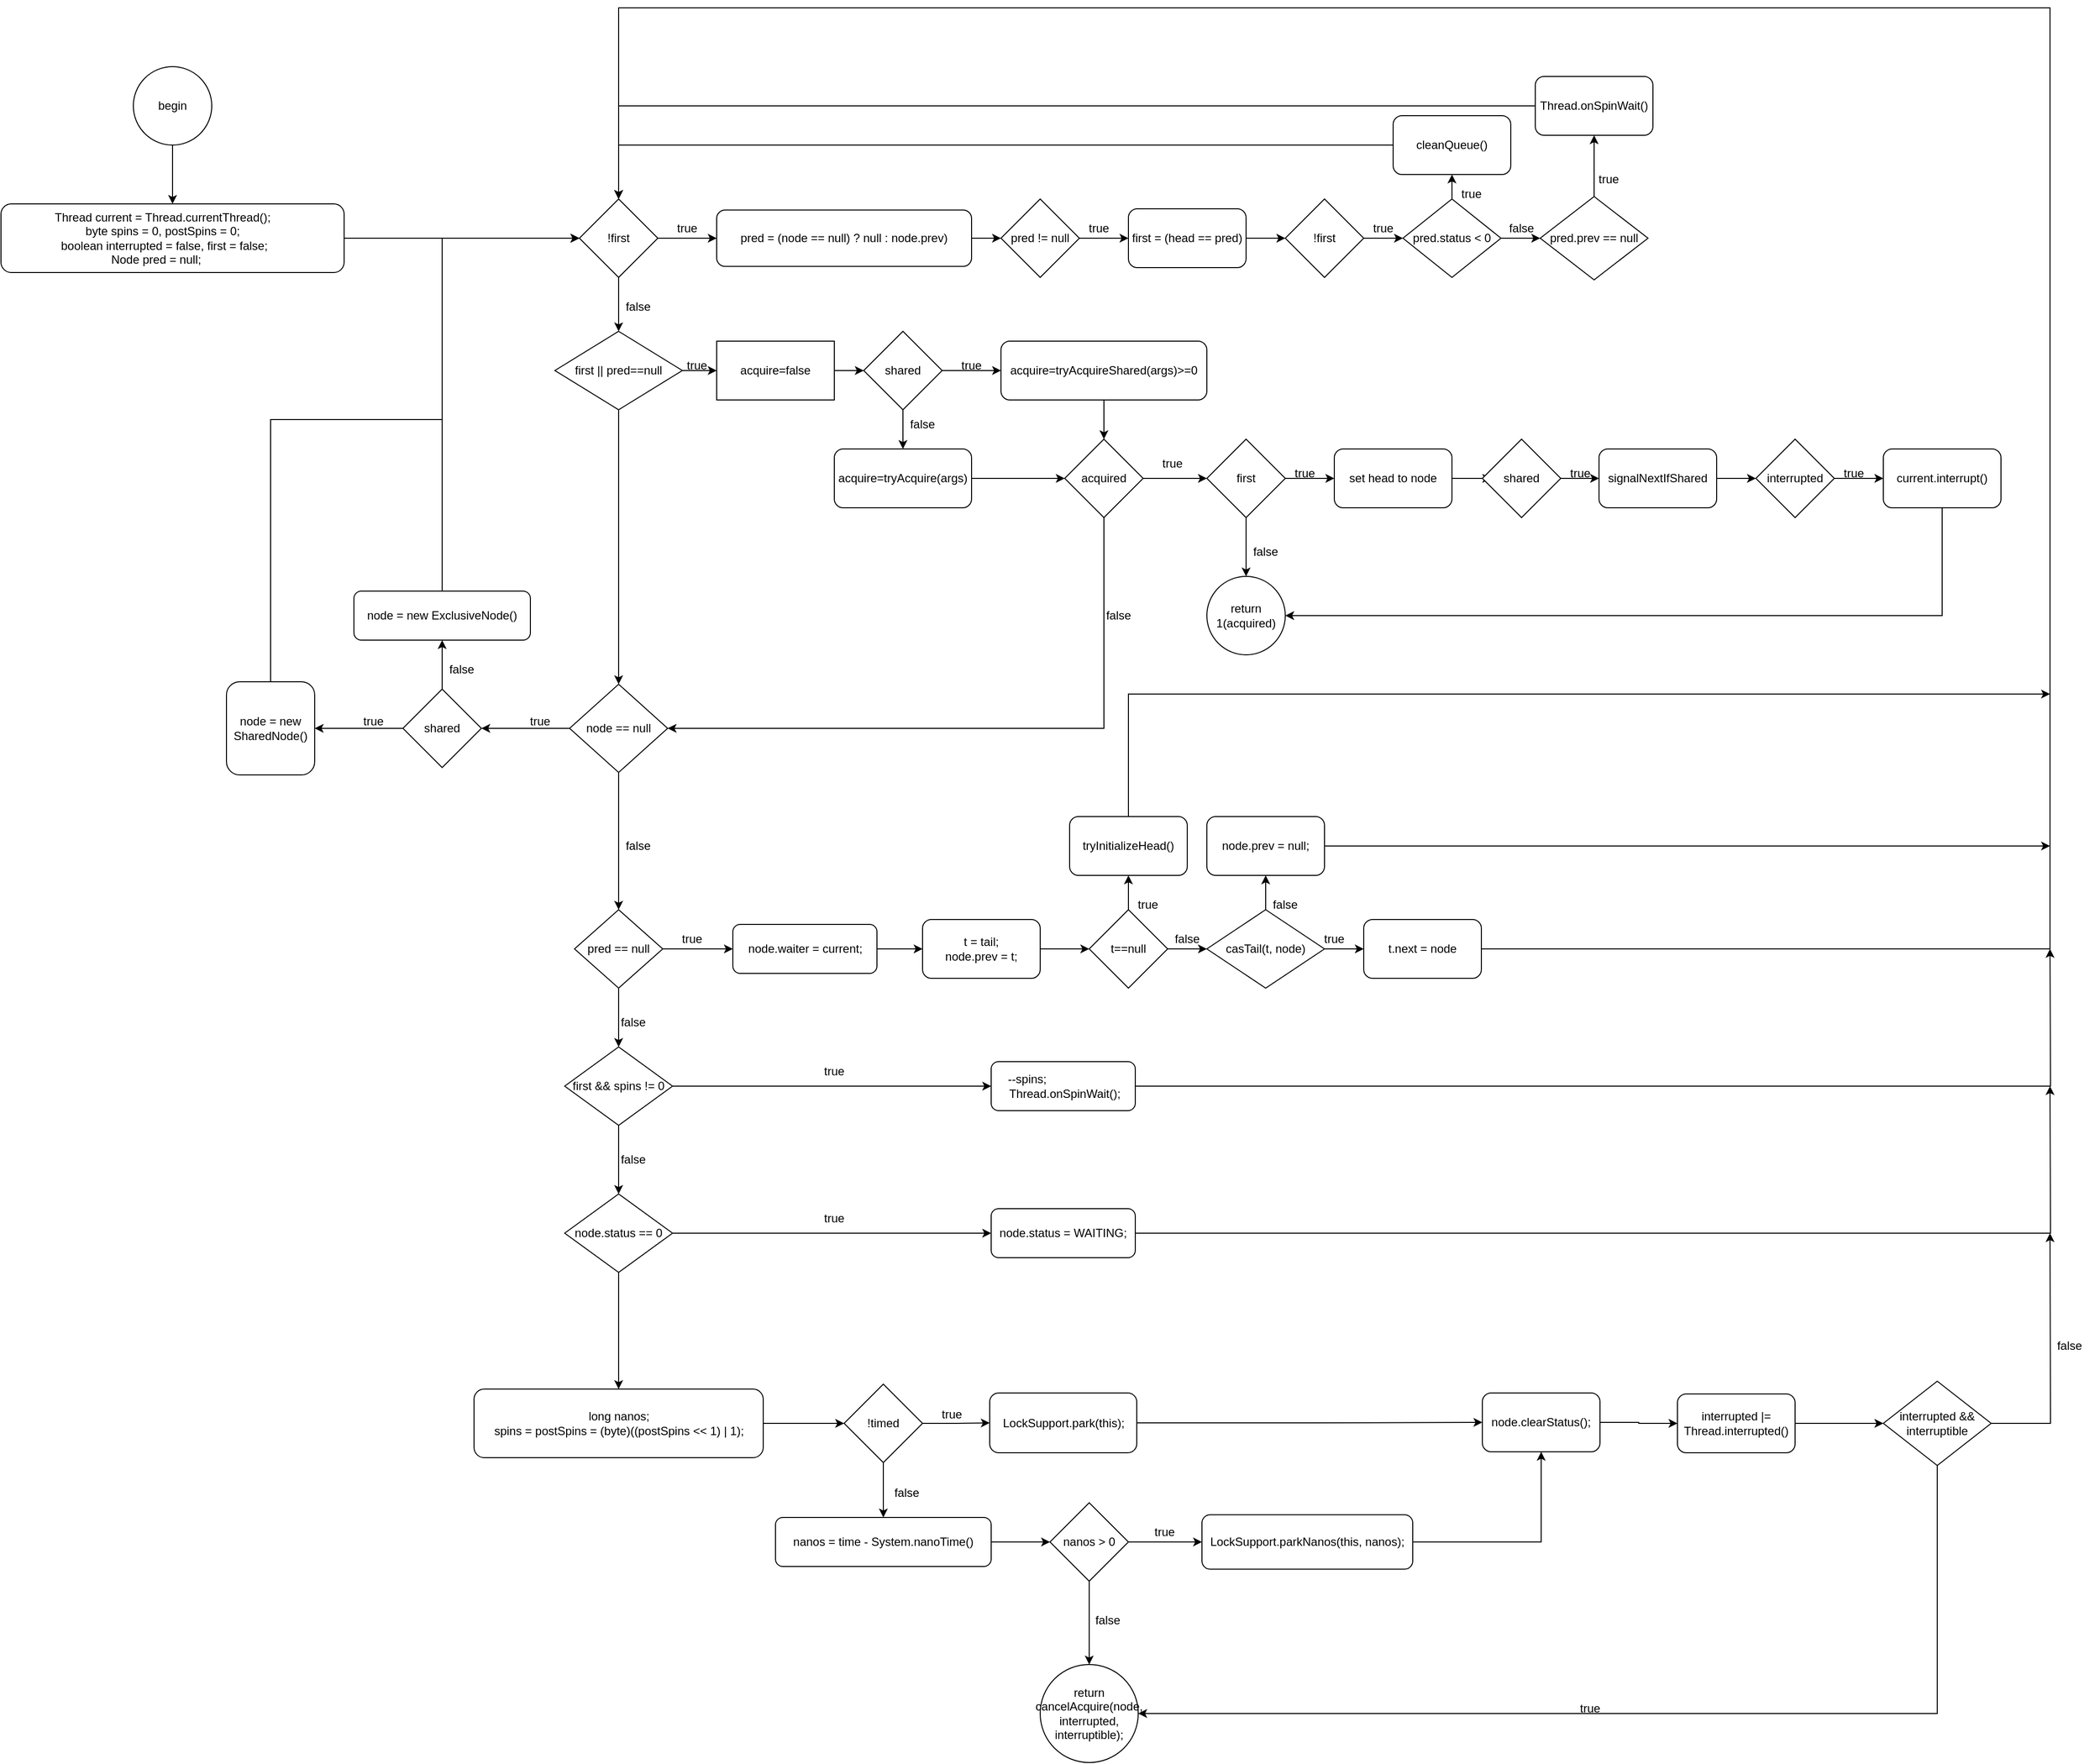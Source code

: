 <mxfile version="20.2.0" type="github">
  <diagram id="C5RBs43oDa-KdzZeNtuy" name="Page-1">
    <mxGraphModel dx="1999" dy="556" grid="1" gridSize="10" guides="1" tooltips="1" connect="1" arrows="1" fold="1" page="1" pageScale="1" pageWidth="827" pageHeight="1169" math="0" shadow="0">
      <root>
        <mxCell id="WIyWlLk6GJQsqaUBKTNV-0" />
        <mxCell id="WIyWlLk6GJQsqaUBKTNV-1" parent="WIyWlLk6GJQsqaUBKTNV-0" />
        <mxCell id="U8OeaTTCEagD44ShvvBb-2" style="edgeStyle=orthogonalEdgeStyle;rounded=0;orthogonalLoop=1;jettySize=auto;html=1;exitX=0.5;exitY=1;exitDx=0;exitDy=0;" edge="1" parent="WIyWlLk6GJQsqaUBKTNV-1" source="U8OeaTTCEagD44ShvvBb-0" target="U8OeaTTCEagD44ShvvBb-1">
          <mxGeometry relative="1" as="geometry" />
        </mxCell>
        <mxCell id="U8OeaTTCEagD44ShvvBb-0" value="begin" style="ellipse;whiteSpace=wrap;html=1;aspect=fixed;" vertex="1" parent="WIyWlLk6GJQsqaUBKTNV-1">
          <mxGeometry x="-435" y="370" width="80" height="80" as="geometry" />
        </mxCell>
        <mxCell id="U8OeaTTCEagD44ShvvBb-7" style="edgeStyle=orthogonalEdgeStyle;rounded=0;orthogonalLoop=1;jettySize=auto;html=1;" edge="1" parent="WIyWlLk6GJQsqaUBKTNV-1" source="U8OeaTTCEagD44ShvvBb-1" target="U8OeaTTCEagD44ShvvBb-6">
          <mxGeometry relative="1" as="geometry" />
        </mxCell>
        <mxCell id="U8OeaTTCEagD44ShvvBb-1" value="&lt;div&gt;Thread current = Thread.currentThread();&amp;nbsp;&amp;nbsp;&amp;nbsp;&amp;nbsp;&amp;nbsp;&amp;nbsp; &lt;br&gt;&lt;/div&gt;&lt;div&gt;&amp;nbsp;byte spins = 0, postSpins = 0;&amp;nbsp;&amp;nbsp;&amp;nbsp;&amp;nbsp;&amp;nbsp;&amp;nbsp;&amp;nbsp; &lt;br&gt;&lt;/div&gt;&lt;div&gt;&amp;nbsp;boolean interrupted = false, first = false;&amp;nbsp;&amp;nbsp;&amp;nbsp;&amp;nbsp;&amp;nbsp;&amp;nbsp; &lt;br&gt;&lt;/div&gt;&lt;div&gt;&amp;nbsp;Node pred = null;&amp;nbsp; &amp;nbsp; &amp;nbsp; &amp;nbsp; &amp;nbsp; &amp;nbsp; &lt;/div&gt;" style="rounded=1;whiteSpace=wrap;html=1;" vertex="1" parent="WIyWlLk6GJQsqaUBKTNV-1">
          <mxGeometry x="-570" y="510" width="350" height="70" as="geometry" />
        </mxCell>
        <mxCell id="U8OeaTTCEagD44ShvvBb-9" style="edgeStyle=orthogonalEdgeStyle;rounded=0;orthogonalLoop=1;jettySize=auto;html=1;exitX=1;exitY=0.5;exitDx=0;exitDy=0;entryX=0;entryY=0.5;entryDx=0;entryDy=0;" edge="1" parent="WIyWlLk6GJQsqaUBKTNV-1" source="U8OeaTTCEagD44ShvvBb-6" target="U8OeaTTCEagD44ShvvBb-8">
          <mxGeometry relative="1" as="geometry" />
        </mxCell>
        <mxCell id="U8OeaTTCEagD44ShvvBb-35" style="edgeStyle=orthogonalEdgeStyle;rounded=0;orthogonalLoop=1;jettySize=auto;html=1;exitX=0.5;exitY=1;exitDx=0;exitDy=0;" edge="1" parent="WIyWlLk6GJQsqaUBKTNV-1" source="U8OeaTTCEagD44ShvvBb-6" target="U8OeaTTCEagD44ShvvBb-33">
          <mxGeometry relative="1" as="geometry" />
        </mxCell>
        <mxCell id="U8OeaTTCEagD44ShvvBb-6" value="!first" style="rhombus;whiteSpace=wrap;html=1;" vertex="1" parent="WIyWlLk6GJQsqaUBKTNV-1">
          <mxGeometry x="20" y="505" width="80" height="80" as="geometry" />
        </mxCell>
        <mxCell id="U8OeaTTCEagD44ShvvBb-12" style="edgeStyle=orthogonalEdgeStyle;rounded=0;orthogonalLoop=1;jettySize=auto;html=1;exitX=1;exitY=0.5;exitDx=0;exitDy=0;entryX=0;entryY=0.5;entryDx=0;entryDy=0;" edge="1" parent="WIyWlLk6GJQsqaUBKTNV-1" source="U8OeaTTCEagD44ShvvBb-8" target="U8OeaTTCEagD44ShvvBb-11">
          <mxGeometry relative="1" as="geometry" />
        </mxCell>
        <mxCell id="U8OeaTTCEagD44ShvvBb-8" value="pred = (node == null) ? null : node.prev)" style="rounded=1;whiteSpace=wrap;html=1;" vertex="1" parent="WIyWlLk6GJQsqaUBKTNV-1">
          <mxGeometry x="160" y="516.25" width="260" height="57.5" as="geometry" />
        </mxCell>
        <mxCell id="U8OeaTTCEagD44ShvvBb-10" value="true" style="text;html=1;strokeColor=none;fillColor=none;align=center;verticalAlign=middle;whiteSpace=wrap;rounded=0;" vertex="1" parent="WIyWlLk6GJQsqaUBKTNV-1">
          <mxGeometry x="100" y="520" width="60" height="30" as="geometry" />
        </mxCell>
        <mxCell id="U8OeaTTCEagD44ShvvBb-14" style="edgeStyle=orthogonalEdgeStyle;rounded=0;orthogonalLoop=1;jettySize=auto;html=1;exitX=1;exitY=0.5;exitDx=0;exitDy=0;entryX=0;entryY=0.5;entryDx=0;entryDy=0;" edge="1" parent="WIyWlLk6GJQsqaUBKTNV-1" source="U8OeaTTCEagD44ShvvBb-11" target="U8OeaTTCEagD44ShvvBb-13">
          <mxGeometry relative="1" as="geometry" />
        </mxCell>
        <mxCell id="U8OeaTTCEagD44ShvvBb-11" value="pred != null" style="rhombus;whiteSpace=wrap;html=1;" vertex="1" parent="WIyWlLk6GJQsqaUBKTNV-1">
          <mxGeometry x="450" y="505" width="80" height="80" as="geometry" />
        </mxCell>
        <mxCell id="U8OeaTTCEagD44ShvvBb-17" style="edgeStyle=orthogonalEdgeStyle;rounded=0;orthogonalLoop=1;jettySize=auto;html=1;" edge="1" parent="WIyWlLk6GJQsqaUBKTNV-1" source="U8OeaTTCEagD44ShvvBb-13" target="U8OeaTTCEagD44ShvvBb-16">
          <mxGeometry relative="1" as="geometry" />
        </mxCell>
        <mxCell id="U8OeaTTCEagD44ShvvBb-13" value="first = (head == pred)" style="rounded=1;whiteSpace=wrap;html=1;" vertex="1" parent="WIyWlLk6GJQsqaUBKTNV-1">
          <mxGeometry x="580" y="515" width="120" height="60" as="geometry" />
        </mxCell>
        <mxCell id="U8OeaTTCEagD44ShvvBb-15" value="true" style="text;html=1;strokeColor=none;fillColor=none;align=center;verticalAlign=middle;whiteSpace=wrap;rounded=0;" vertex="1" parent="WIyWlLk6GJQsqaUBKTNV-1">
          <mxGeometry x="520" y="520" width="60" height="30" as="geometry" />
        </mxCell>
        <mxCell id="U8OeaTTCEagD44ShvvBb-19" style="edgeStyle=orthogonalEdgeStyle;rounded=0;orthogonalLoop=1;jettySize=auto;html=1;entryX=0;entryY=0.5;entryDx=0;entryDy=0;" edge="1" parent="WIyWlLk6GJQsqaUBKTNV-1" source="U8OeaTTCEagD44ShvvBb-16" target="U8OeaTTCEagD44ShvvBb-18">
          <mxGeometry relative="1" as="geometry" />
        </mxCell>
        <mxCell id="U8OeaTTCEagD44ShvvBb-16" value="!first" style="rhombus;whiteSpace=wrap;html=1;" vertex="1" parent="WIyWlLk6GJQsqaUBKTNV-1">
          <mxGeometry x="740" y="505" width="80" height="80" as="geometry" />
        </mxCell>
        <mxCell id="U8OeaTTCEagD44ShvvBb-22" style="edgeStyle=orthogonalEdgeStyle;rounded=0;orthogonalLoop=1;jettySize=auto;html=1;exitX=0.5;exitY=0;exitDx=0;exitDy=0;entryX=0.5;entryY=1;entryDx=0;entryDy=0;" edge="1" parent="WIyWlLk6GJQsqaUBKTNV-1" source="U8OeaTTCEagD44ShvvBb-18" target="U8OeaTTCEagD44ShvvBb-21">
          <mxGeometry relative="1" as="geometry" />
        </mxCell>
        <mxCell id="U8OeaTTCEagD44ShvvBb-26" style="edgeStyle=orthogonalEdgeStyle;rounded=0;orthogonalLoop=1;jettySize=auto;html=1;entryX=0;entryY=0.5;entryDx=0;entryDy=0;" edge="1" parent="WIyWlLk6GJQsqaUBKTNV-1" source="U8OeaTTCEagD44ShvvBb-18" target="U8OeaTTCEagD44ShvvBb-25">
          <mxGeometry relative="1" as="geometry" />
        </mxCell>
        <mxCell id="U8OeaTTCEagD44ShvvBb-18" value="pred.status &amp;lt; 0" style="rhombus;whiteSpace=wrap;html=1;" vertex="1" parent="WIyWlLk6GJQsqaUBKTNV-1">
          <mxGeometry x="860" y="505" width="100" height="80" as="geometry" />
        </mxCell>
        <mxCell id="U8OeaTTCEagD44ShvvBb-20" value="true" style="text;html=1;strokeColor=none;fillColor=none;align=center;verticalAlign=middle;whiteSpace=wrap;rounded=0;" vertex="1" parent="WIyWlLk6GJQsqaUBKTNV-1">
          <mxGeometry x="810" y="520" width="60" height="30" as="geometry" />
        </mxCell>
        <mxCell id="U8OeaTTCEagD44ShvvBb-24" style="edgeStyle=orthogonalEdgeStyle;rounded=0;orthogonalLoop=1;jettySize=auto;html=1;entryX=0.5;entryY=0;entryDx=0;entryDy=0;" edge="1" parent="WIyWlLk6GJQsqaUBKTNV-1" source="U8OeaTTCEagD44ShvvBb-21" target="U8OeaTTCEagD44ShvvBb-6">
          <mxGeometry relative="1" as="geometry" />
        </mxCell>
        <mxCell id="U8OeaTTCEagD44ShvvBb-21" value="cleanQueue()" style="rounded=1;whiteSpace=wrap;html=1;" vertex="1" parent="WIyWlLk6GJQsqaUBKTNV-1">
          <mxGeometry x="850" y="420" width="120" height="60" as="geometry" />
        </mxCell>
        <mxCell id="U8OeaTTCEagD44ShvvBb-23" value="true" style="text;html=1;strokeColor=none;fillColor=none;align=center;verticalAlign=middle;whiteSpace=wrap;rounded=0;" vertex="1" parent="WIyWlLk6GJQsqaUBKTNV-1">
          <mxGeometry x="900" y="485" width="60" height="30" as="geometry" />
        </mxCell>
        <mxCell id="U8OeaTTCEagD44ShvvBb-29" value="" style="edgeStyle=orthogonalEdgeStyle;rounded=0;orthogonalLoop=1;jettySize=auto;html=1;" edge="1" parent="WIyWlLk6GJQsqaUBKTNV-1" source="U8OeaTTCEagD44ShvvBb-25" target="U8OeaTTCEagD44ShvvBb-28">
          <mxGeometry relative="1" as="geometry" />
        </mxCell>
        <mxCell id="U8OeaTTCEagD44ShvvBb-25" value="pred.prev == null" style="rhombus;whiteSpace=wrap;html=1;" vertex="1" parent="WIyWlLk6GJQsqaUBKTNV-1">
          <mxGeometry x="1000" y="502.5" width="110" height="85" as="geometry" />
        </mxCell>
        <mxCell id="U8OeaTTCEagD44ShvvBb-27" value="false" style="text;html=1;strokeColor=none;fillColor=none;align=center;verticalAlign=middle;whiteSpace=wrap;rounded=0;" vertex="1" parent="WIyWlLk6GJQsqaUBKTNV-1">
          <mxGeometry x="951" y="520" width="60" height="30" as="geometry" />
        </mxCell>
        <mxCell id="U8OeaTTCEagD44ShvvBb-31" style="edgeStyle=orthogonalEdgeStyle;rounded=0;orthogonalLoop=1;jettySize=auto;html=1;entryX=0.5;entryY=0;entryDx=0;entryDy=0;" edge="1" parent="WIyWlLk6GJQsqaUBKTNV-1" source="U8OeaTTCEagD44ShvvBb-28" target="U8OeaTTCEagD44ShvvBb-6">
          <mxGeometry relative="1" as="geometry" />
        </mxCell>
        <mxCell id="U8OeaTTCEagD44ShvvBb-28" value="Thread.onSpinWait()" style="rounded=1;whiteSpace=wrap;html=1;" vertex="1" parent="WIyWlLk6GJQsqaUBKTNV-1">
          <mxGeometry x="995" y="380" width="120" height="60" as="geometry" />
        </mxCell>
        <mxCell id="U8OeaTTCEagD44ShvvBb-32" value="true" style="text;html=1;strokeColor=none;fillColor=none;align=center;verticalAlign=middle;whiteSpace=wrap;rounded=0;" vertex="1" parent="WIyWlLk6GJQsqaUBKTNV-1">
          <mxGeometry x="1040" y="470" width="60" height="30" as="geometry" />
        </mxCell>
        <mxCell id="U8OeaTTCEagD44ShvvBb-51" style="edgeStyle=orthogonalEdgeStyle;rounded=0;orthogonalLoop=1;jettySize=auto;html=1;exitX=1;exitY=0.5;exitDx=0;exitDy=0;entryX=0;entryY=0.5;entryDx=0;entryDy=0;" edge="1" parent="WIyWlLk6GJQsqaUBKTNV-1" source="U8OeaTTCEagD44ShvvBb-33" target="U8OeaTTCEagD44ShvvBb-49">
          <mxGeometry relative="1" as="geometry" />
        </mxCell>
        <mxCell id="U8OeaTTCEagD44ShvvBb-90" style="edgeStyle=orthogonalEdgeStyle;rounded=0;orthogonalLoop=1;jettySize=auto;html=1;" edge="1" parent="WIyWlLk6GJQsqaUBKTNV-1" source="U8OeaTTCEagD44ShvvBb-33" target="U8OeaTTCEagD44ShvvBb-89">
          <mxGeometry relative="1" as="geometry" />
        </mxCell>
        <mxCell id="U8OeaTTCEagD44ShvvBb-33" value="first || pred==null" style="rhombus;whiteSpace=wrap;html=1;" vertex="1" parent="WIyWlLk6GJQsqaUBKTNV-1">
          <mxGeometry x="-5" y="640" width="130" height="80" as="geometry" />
        </mxCell>
        <mxCell id="U8OeaTTCEagD44ShvvBb-37" value="false" style="text;html=1;strokeColor=none;fillColor=none;align=center;verticalAlign=middle;whiteSpace=wrap;rounded=0;" vertex="1" parent="WIyWlLk6GJQsqaUBKTNV-1">
          <mxGeometry x="50" y="600" width="60" height="30" as="geometry" />
        </mxCell>
        <mxCell id="U8OeaTTCEagD44ShvvBb-53" style="edgeStyle=orthogonalEdgeStyle;rounded=0;orthogonalLoop=1;jettySize=auto;html=1;entryX=0;entryY=0.5;entryDx=0;entryDy=0;" edge="1" parent="WIyWlLk6GJQsqaUBKTNV-1" source="U8OeaTTCEagD44ShvvBb-49" target="U8OeaTTCEagD44ShvvBb-50">
          <mxGeometry relative="1" as="geometry" />
        </mxCell>
        <mxCell id="U8OeaTTCEagD44ShvvBb-49" value="acquire=false" style="rounded=0;whiteSpace=wrap;html=1;" vertex="1" parent="WIyWlLk6GJQsqaUBKTNV-1">
          <mxGeometry x="160" y="650" width="120" height="60" as="geometry" />
        </mxCell>
        <mxCell id="U8OeaTTCEagD44ShvvBb-55" style="edgeStyle=orthogonalEdgeStyle;rounded=0;orthogonalLoop=1;jettySize=auto;html=1;entryX=0;entryY=0.5;entryDx=0;entryDy=0;" edge="1" parent="WIyWlLk6GJQsqaUBKTNV-1" source="U8OeaTTCEagD44ShvvBb-50" target="U8OeaTTCEagD44ShvvBb-54">
          <mxGeometry relative="1" as="geometry" />
        </mxCell>
        <mxCell id="U8OeaTTCEagD44ShvvBb-58" style="edgeStyle=orthogonalEdgeStyle;rounded=0;orthogonalLoop=1;jettySize=auto;html=1;exitX=0.5;exitY=1;exitDx=0;exitDy=0;" edge="1" parent="WIyWlLk6GJQsqaUBKTNV-1" source="U8OeaTTCEagD44ShvvBb-50" target="U8OeaTTCEagD44ShvvBb-57">
          <mxGeometry relative="1" as="geometry" />
        </mxCell>
        <mxCell id="U8OeaTTCEagD44ShvvBb-50" value="shared" style="rhombus;whiteSpace=wrap;html=1;" vertex="1" parent="WIyWlLk6GJQsqaUBKTNV-1">
          <mxGeometry x="310" y="640" width="80" height="80" as="geometry" />
        </mxCell>
        <mxCell id="U8OeaTTCEagD44ShvvBb-52" value="true" style="text;html=1;strokeColor=none;fillColor=none;align=center;verticalAlign=middle;whiteSpace=wrap;rounded=0;" vertex="1" parent="WIyWlLk6GJQsqaUBKTNV-1">
          <mxGeometry x="110" y="660" width="60" height="30" as="geometry" />
        </mxCell>
        <mxCell id="U8OeaTTCEagD44ShvvBb-68" value="" style="edgeStyle=orthogonalEdgeStyle;rounded=0;orthogonalLoop=1;jettySize=auto;html=1;" edge="1" parent="WIyWlLk6GJQsqaUBKTNV-1" source="U8OeaTTCEagD44ShvvBb-54" target="U8OeaTTCEagD44ShvvBb-65">
          <mxGeometry relative="1" as="geometry" />
        </mxCell>
        <mxCell id="U8OeaTTCEagD44ShvvBb-54" value="acquire=tryAcquireShared(args)&amp;gt;=0" style="rounded=1;whiteSpace=wrap;html=1;" vertex="1" parent="WIyWlLk6GJQsqaUBKTNV-1">
          <mxGeometry x="450" y="650" width="210" height="60" as="geometry" />
        </mxCell>
        <mxCell id="U8OeaTTCEagD44ShvvBb-56" value="true" style="text;html=1;strokeColor=none;fillColor=none;align=center;verticalAlign=middle;whiteSpace=wrap;rounded=0;" vertex="1" parent="WIyWlLk6GJQsqaUBKTNV-1">
          <mxGeometry x="390" y="660" width="60" height="30" as="geometry" />
        </mxCell>
        <mxCell id="U8OeaTTCEagD44ShvvBb-69" value="" style="edgeStyle=orthogonalEdgeStyle;rounded=0;orthogonalLoop=1;jettySize=auto;html=1;" edge="1" parent="WIyWlLk6GJQsqaUBKTNV-1" source="U8OeaTTCEagD44ShvvBb-57" target="U8OeaTTCEagD44ShvvBb-65">
          <mxGeometry relative="1" as="geometry" />
        </mxCell>
        <mxCell id="U8OeaTTCEagD44ShvvBb-57" value="acquire=tryAcquire(args)" style="rounded=1;whiteSpace=wrap;html=1;" vertex="1" parent="WIyWlLk6GJQsqaUBKTNV-1">
          <mxGeometry x="280" y="760" width="140" height="60" as="geometry" />
        </mxCell>
        <mxCell id="U8OeaTTCEagD44ShvvBb-61" value="false" style="text;html=1;strokeColor=none;fillColor=none;align=center;verticalAlign=middle;whiteSpace=wrap;rounded=0;" vertex="1" parent="WIyWlLk6GJQsqaUBKTNV-1">
          <mxGeometry x="340" y="720" width="60" height="30" as="geometry" />
        </mxCell>
        <mxCell id="U8OeaTTCEagD44ShvvBb-71" style="edgeStyle=orthogonalEdgeStyle;rounded=0;orthogonalLoop=1;jettySize=auto;html=1;entryX=0;entryY=0.5;entryDx=0;entryDy=0;" edge="1" parent="WIyWlLk6GJQsqaUBKTNV-1" source="U8OeaTTCEagD44ShvvBb-65" target="U8OeaTTCEagD44ShvvBb-70">
          <mxGeometry relative="1" as="geometry" />
        </mxCell>
        <mxCell id="U8OeaTTCEagD44ShvvBb-151" style="edgeStyle=orthogonalEdgeStyle;rounded=0;orthogonalLoop=1;jettySize=auto;html=1;entryX=1;entryY=0.5;entryDx=0;entryDy=0;" edge="1" parent="WIyWlLk6GJQsqaUBKTNV-1" source="U8OeaTTCEagD44ShvvBb-65" target="U8OeaTTCEagD44ShvvBb-89">
          <mxGeometry relative="1" as="geometry">
            <mxPoint x="555.0" y="960" as="targetPoint" />
            <Array as="points">
              <mxPoint x="555" y="1045" />
            </Array>
          </mxGeometry>
        </mxCell>
        <mxCell id="U8OeaTTCEagD44ShvvBb-65" value="acquired" style="rhombus;whiteSpace=wrap;html=1;" vertex="1" parent="WIyWlLk6GJQsqaUBKTNV-1">
          <mxGeometry x="515" y="750" width="80" height="80" as="geometry" />
        </mxCell>
        <mxCell id="U8OeaTTCEagD44ShvvBb-74" style="edgeStyle=orthogonalEdgeStyle;rounded=0;orthogonalLoop=1;jettySize=auto;html=1;exitX=1;exitY=0.5;exitDx=0;exitDy=0;entryX=0;entryY=0.5;entryDx=0;entryDy=0;" edge="1" parent="WIyWlLk6GJQsqaUBKTNV-1" source="U8OeaTTCEagD44ShvvBb-70" target="U8OeaTTCEagD44ShvvBb-73">
          <mxGeometry relative="1" as="geometry" />
        </mxCell>
        <mxCell id="U8OeaTTCEagD44ShvvBb-88" style="edgeStyle=orthogonalEdgeStyle;rounded=0;orthogonalLoop=1;jettySize=auto;html=1;entryX=0.5;entryY=0;entryDx=0;entryDy=0;" edge="1" parent="WIyWlLk6GJQsqaUBKTNV-1" source="U8OeaTTCEagD44ShvvBb-70" target="U8OeaTTCEagD44ShvvBb-87">
          <mxGeometry relative="1" as="geometry" />
        </mxCell>
        <mxCell id="U8OeaTTCEagD44ShvvBb-70" value="first" style="rhombus;whiteSpace=wrap;html=1;" vertex="1" parent="WIyWlLk6GJQsqaUBKTNV-1">
          <mxGeometry x="660" y="750" width="80" height="80" as="geometry" />
        </mxCell>
        <mxCell id="U8OeaTTCEagD44ShvvBb-72" value="true" style="text;html=1;strokeColor=none;fillColor=none;align=center;verticalAlign=middle;whiteSpace=wrap;rounded=0;" vertex="1" parent="WIyWlLk6GJQsqaUBKTNV-1">
          <mxGeometry x="595" y="760" width="60" height="30" as="geometry" />
        </mxCell>
        <mxCell id="U8OeaTTCEagD44ShvvBb-78" style="edgeStyle=orthogonalEdgeStyle;rounded=0;orthogonalLoop=1;jettySize=auto;html=1;entryX=0.113;entryY=0.5;entryDx=0;entryDy=0;entryPerimeter=0;" edge="1" parent="WIyWlLk6GJQsqaUBKTNV-1" source="U8OeaTTCEagD44ShvvBb-73" target="U8OeaTTCEagD44ShvvBb-76">
          <mxGeometry relative="1" as="geometry" />
        </mxCell>
        <mxCell id="U8OeaTTCEagD44ShvvBb-73" value="set head to node" style="rounded=1;whiteSpace=wrap;html=1;" vertex="1" parent="WIyWlLk6GJQsqaUBKTNV-1">
          <mxGeometry x="790" y="760" width="120" height="60" as="geometry" />
        </mxCell>
        <mxCell id="U8OeaTTCEagD44ShvvBb-75" value="true" style="text;html=1;strokeColor=none;fillColor=none;align=center;verticalAlign=middle;whiteSpace=wrap;rounded=0;" vertex="1" parent="WIyWlLk6GJQsqaUBKTNV-1">
          <mxGeometry x="730" y="770" width="60" height="30" as="geometry" />
        </mxCell>
        <mxCell id="U8OeaTTCEagD44ShvvBb-79" style="edgeStyle=orthogonalEdgeStyle;rounded=0;orthogonalLoop=1;jettySize=auto;html=1;entryX=0;entryY=0.5;entryDx=0;entryDy=0;" edge="1" parent="WIyWlLk6GJQsqaUBKTNV-1" source="U8OeaTTCEagD44ShvvBb-76" target="U8OeaTTCEagD44ShvvBb-77">
          <mxGeometry relative="1" as="geometry" />
        </mxCell>
        <mxCell id="U8OeaTTCEagD44ShvvBb-76" value="shared" style="rhombus;whiteSpace=wrap;html=1;" vertex="1" parent="WIyWlLk6GJQsqaUBKTNV-1">
          <mxGeometry x="941" y="750" width="80" height="80" as="geometry" />
        </mxCell>
        <mxCell id="U8OeaTTCEagD44ShvvBb-82" style="edgeStyle=orthogonalEdgeStyle;rounded=0;orthogonalLoop=1;jettySize=auto;html=1;entryX=0;entryY=0.5;entryDx=0;entryDy=0;" edge="1" parent="WIyWlLk6GJQsqaUBKTNV-1" source="U8OeaTTCEagD44ShvvBb-77" target="U8OeaTTCEagD44ShvvBb-81">
          <mxGeometry relative="1" as="geometry" />
        </mxCell>
        <mxCell id="U8OeaTTCEagD44ShvvBb-77" value="signalNextIfShared" style="rounded=1;whiteSpace=wrap;html=1;" vertex="1" parent="WIyWlLk6GJQsqaUBKTNV-1">
          <mxGeometry x="1060" y="760" width="120" height="60" as="geometry" />
        </mxCell>
        <mxCell id="U8OeaTTCEagD44ShvvBb-80" value="true" style="text;html=1;strokeColor=none;fillColor=none;align=center;verticalAlign=middle;whiteSpace=wrap;rounded=0;" vertex="1" parent="WIyWlLk6GJQsqaUBKTNV-1">
          <mxGeometry x="1011" y="770" width="60" height="30" as="geometry" />
        </mxCell>
        <mxCell id="U8OeaTTCEagD44ShvvBb-84" style="edgeStyle=orthogonalEdgeStyle;rounded=0;orthogonalLoop=1;jettySize=auto;html=1;entryX=0;entryY=0.5;entryDx=0;entryDy=0;" edge="1" parent="WIyWlLk6GJQsqaUBKTNV-1" source="U8OeaTTCEagD44ShvvBb-81" target="U8OeaTTCEagD44ShvvBb-83">
          <mxGeometry relative="1" as="geometry" />
        </mxCell>
        <mxCell id="U8OeaTTCEagD44ShvvBb-81" value="interrupted" style="rhombus;whiteSpace=wrap;html=1;" vertex="1" parent="WIyWlLk6GJQsqaUBKTNV-1">
          <mxGeometry x="1220" y="750" width="80" height="80" as="geometry" />
        </mxCell>
        <mxCell id="U8OeaTTCEagD44ShvvBb-156" style="edgeStyle=orthogonalEdgeStyle;rounded=0;orthogonalLoop=1;jettySize=auto;html=1;entryX=1;entryY=0.5;entryDx=0;entryDy=0;" edge="1" parent="WIyWlLk6GJQsqaUBKTNV-1" source="U8OeaTTCEagD44ShvvBb-83" target="U8OeaTTCEagD44ShvvBb-87">
          <mxGeometry relative="1" as="geometry">
            <Array as="points">
              <mxPoint x="1410" y="930" />
            </Array>
          </mxGeometry>
        </mxCell>
        <mxCell id="U8OeaTTCEagD44ShvvBb-83" value="current.interrupt()" style="rounded=1;whiteSpace=wrap;html=1;" vertex="1" parent="WIyWlLk6GJQsqaUBKTNV-1">
          <mxGeometry x="1350" y="760" width="120" height="60" as="geometry" />
        </mxCell>
        <mxCell id="U8OeaTTCEagD44ShvvBb-85" value="true" style="text;html=1;strokeColor=none;fillColor=none;align=center;verticalAlign=middle;whiteSpace=wrap;rounded=0;" vertex="1" parent="WIyWlLk6GJQsqaUBKTNV-1">
          <mxGeometry x="1290" y="770" width="60" height="30" as="geometry" />
        </mxCell>
        <mxCell id="U8OeaTTCEagD44ShvvBb-87" value="return 1(acquired)" style="ellipse;whiteSpace=wrap;html=1;aspect=fixed;" vertex="1" parent="WIyWlLk6GJQsqaUBKTNV-1">
          <mxGeometry x="660" y="890" width="80" height="80" as="geometry" />
        </mxCell>
        <mxCell id="U8OeaTTCEagD44ShvvBb-104" style="edgeStyle=orthogonalEdgeStyle;rounded=0;orthogonalLoop=1;jettySize=auto;html=1;" edge="1" parent="WIyWlLk6GJQsqaUBKTNV-1" source="U8OeaTTCEagD44ShvvBb-89" target="U8OeaTTCEagD44ShvvBb-103">
          <mxGeometry relative="1" as="geometry" />
        </mxCell>
        <mxCell id="U8OeaTTCEagD44ShvvBb-89" value="node == null" style="rhombus;whiteSpace=wrap;html=1;rotation=0;" vertex="1" parent="WIyWlLk6GJQsqaUBKTNV-1">
          <mxGeometry x="10" y="1000" width="100" height="90" as="geometry" />
        </mxCell>
        <mxCell id="U8OeaTTCEagD44ShvvBb-97" value="" style="edgeStyle=orthogonalEdgeStyle;rounded=0;orthogonalLoop=1;jettySize=auto;html=1;" edge="1" parent="WIyWlLk6GJQsqaUBKTNV-1" source="U8OeaTTCEagD44ShvvBb-92" target="U8OeaTTCEagD44ShvvBb-95">
          <mxGeometry relative="1" as="geometry" />
        </mxCell>
        <mxCell id="U8OeaTTCEagD44ShvvBb-99" style="edgeStyle=orthogonalEdgeStyle;rounded=0;orthogonalLoop=1;jettySize=auto;html=1;" edge="1" parent="WIyWlLk6GJQsqaUBKTNV-1" source="U8OeaTTCEagD44ShvvBb-92" target="U8OeaTTCEagD44ShvvBb-96">
          <mxGeometry relative="1" as="geometry" />
        </mxCell>
        <mxCell id="U8OeaTTCEagD44ShvvBb-92" value="shared" style="rhombus;whiteSpace=wrap;html=1;" vertex="1" parent="WIyWlLk6GJQsqaUBKTNV-1">
          <mxGeometry x="-160" y="1005" width="80" height="80" as="geometry" />
        </mxCell>
        <mxCell id="U8OeaTTCEagD44ShvvBb-130" style="edgeStyle=orthogonalEdgeStyle;rounded=0;orthogonalLoop=1;jettySize=auto;html=1;" edge="1" parent="WIyWlLk6GJQsqaUBKTNV-1" source="U8OeaTTCEagD44ShvvBb-89" target="U8OeaTTCEagD44ShvvBb-92">
          <mxGeometry relative="1" as="geometry" />
        </mxCell>
        <mxCell id="U8OeaTTCEagD44ShvvBb-94" value="true" style="text;html=1;strokeColor=none;fillColor=none;align=center;verticalAlign=middle;whiteSpace=wrap;rounded=0;" vertex="1" parent="WIyWlLk6GJQsqaUBKTNV-1">
          <mxGeometry x="-50" y="1022.5" width="60" height="30" as="geometry" />
        </mxCell>
        <mxCell id="U8OeaTTCEagD44ShvvBb-135" style="edgeStyle=orthogonalEdgeStyle;rounded=0;orthogonalLoop=1;jettySize=auto;html=1;entryX=0;entryY=0.5;entryDx=0;entryDy=0;" edge="1" parent="WIyWlLk6GJQsqaUBKTNV-1" source="U8OeaTTCEagD44ShvvBb-95" target="U8OeaTTCEagD44ShvvBb-6">
          <mxGeometry relative="1" as="geometry">
            <Array as="points">
              <mxPoint x="-295" y="730" />
              <mxPoint x="-120" y="730" />
              <mxPoint x="-120" y="545" />
            </Array>
          </mxGeometry>
        </mxCell>
        <mxCell id="U8OeaTTCEagD44ShvvBb-95" value="node = new SharedNode()" style="rounded=1;whiteSpace=wrap;html=1;direction=south;" vertex="1" parent="WIyWlLk6GJQsqaUBKTNV-1">
          <mxGeometry x="-340" y="997.5" width="90" height="95" as="geometry" />
        </mxCell>
        <mxCell id="U8OeaTTCEagD44ShvvBb-132" style="edgeStyle=orthogonalEdgeStyle;rounded=0;orthogonalLoop=1;jettySize=auto;html=1;entryX=0;entryY=0.5;entryDx=0;entryDy=0;" edge="1" parent="WIyWlLk6GJQsqaUBKTNV-1" source="U8OeaTTCEagD44ShvvBb-96" target="U8OeaTTCEagD44ShvvBb-6">
          <mxGeometry relative="1" as="geometry">
            <mxPoint x="-120" y="540" as="targetPoint" />
            <Array as="points">
              <mxPoint x="-120" y="545" />
            </Array>
          </mxGeometry>
        </mxCell>
        <mxCell id="U8OeaTTCEagD44ShvvBb-96" value="node = new ExclusiveNode()" style="rounded=1;whiteSpace=wrap;html=1;" vertex="1" parent="WIyWlLk6GJQsqaUBKTNV-1">
          <mxGeometry x="-210" y="905" width="180" height="50" as="geometry" />
        </mxCell>
        <mxCell id="U8OeaTTCEagD44ShvvBb-98" value="true" style="text;html=1;strokeColor=none;fillColor=none;align=center;verticalAlign=middle;whiteSpace=wrap;rounded=0;" vertex="1" parent="WIyWlLk6GJQsqaUBKTNV-1">
          <mxGeometry x="-220" y="1022.5" width="60" height="30" as="geometry" />
        </mxCell>
        <mxCell id="U8OeaTTCEagD44ShvvBb-102" value="false" style="text;html=1;strokeColor=none;fillColor=none;align=center;verticalAlign=middle;whiteSpace=wrap;rounded=0;" vertex="1" parent="WIyWlLk6GJQsqaUBKTNV-1">
          <mxGeometry x="-130" y="970" width="60" height="30" as="geometry" />
        </mxCell>
        <mxCell id="U8OeaTTCEagD44ShvvBb-107" style="edgeStyle=orthogonalEdgeStyle;rounded=0;orthogonalLoop=1;jettySize=auto;html=1;" edge="1" parent="WIyWlLk6GJQsqaUBKTNV-1" source="U8OeaTTCEagD44ShvvBb-103" target="U8OeaTTCEagD44ShvvBb-106">
          <mxGeometry relative="1" as="geometry" />
        </mxCell>
        <mxCell id="U8OeaTTCEagD44ShvvBb-127" value="" style="edgeStyle=orthogonalEdgeStyle;rounded=0;orthogonalLoop=1;jettySize=auto;html=1;" edge="1" parent="WIyWlLk6GJQsqaUBKTNV-1" source="U8OeaTTCEagD44ShvvBb-103" target="U8OeaTTCEagD44ShvvBb-126">
          <mxGeometry relative="1" as="geometry" />
        </mxCell>
        <mxCell id="U8OeaTTCEagD44ShvvBb-103" value="pred == null" style="rhombus;whiteSpace=wrap;html=1;" vertex="1" parent="WIyWlLk6GJQsqaUBKTNV-1">
          <mxGeometry x="15" y="1230" width="90" height="80" as="geometry" />
        </mxCell>
        <mxCell id="U8OeaTTCEagD44ShvvBb-105" value="false" style="text;html=1;strokeColor=none;fillColor=none;align=center;verticalAlign=middle;whiteSpace=wrap;rounded=0;" vertex="1" parent="WIyWlLk6GJQsqaUBKTNV-1">
          <mxGeometry x="50" y="1150" width="60" height="30" as="geometry" />
        </mxCell>
        <mxCell id="U8OeaTTCEagD44ShvvBb-109" value="" style="edgeStyle=orthogonalEdgeStyle;rounded=0;orthogonalLoop=1;jettySize=auto;html=1;" edge="1" parent="WIyWlLk6GJQsqaUBKTNV-1" source="U8OeaTTCEagD44ShvvBb-106" target="U8OeaTTCEagD44ShvvBb-108">
          <mxGeometry relative="1" as="geometry" />
        </mxCell>
        <mxCell id="U8OeaTTCEagD44ShvvBb-106" value="node.waiter = current;" style="rounded=1;whiteSpace=wrap;html=1;" vertex="1" parent="WIyWlLk6GJQsqaUBKTNV-1">
          <mxGeometry x="176.5" y="1245" width="147" height="50" as="geometry" />
        </mxCell>
        <mxCell id="U8OeaTTCEagD44ShvvBb-111" value="" style="edgeStyle=orthogonalEdgeStyle;rounded=0;orthogonalLoop=1;jettySize=auto;html=1;" edge="1" parent="WIyWlLk6GJQsqaUBKTNV-1" source="U8OeaTTCEagD44ShvvBb-108" target="U8OeaTTCEagD44ShvvBb-110">
          <mxGeometry relative="1" as="geometry" />
        </mxCell>
        <mxCell id="U8OeaTTCEagD44ShvvBb-108" value="&lt;div&gt;t = tail;&lt;/div&gt;&lt;div&gt;node.prev = t;&lt;br&gt;&lt;/div&gt;" style="rounded=1;whiteSpace=wrap;html=1;" vertex="1" parent="WIyWlLk6GJQsqaUBKTNV-1">
          <mxGeometry x="370" y="1240" width="120" height="60" as="geometry" />
        </mxCell>
        <mxCell id="U8OeaTTCEagD44ShvvBb-113" value="" style="edgeStyle=orthogonalEdgeStyle;rounded=0;orthogonalLoop=1;jettySize=auto;html=1;" edge="1" parent="WIyWlLk6GJQsqaUBKTNV-1" source="U8OeaTTCEagD44ShvvBb-110" target="U8OeaTTCEagD44ShvvBb-112">
          <mxGeometry relative="1" as="geometry" />
        </mxCell>
        <mxCell id="U8OeaTTCEagD44ShvvBb-117" value="" style="edgeStyle=orthogonalEdgeStyle;rounded=0;orthogonalLoop=1;jettySize=auto;html=1;" edge="1" parent="WIyWlLk6GJQsqaUBKTNV-1" source="U8OeaTTCEagD44ShvvBb-110" target="U8OeaTTCEagD44ShvvBb-116">
          <mxGeometry relative="1" as="geometry" />
        </mxCell>
        <mxCell id="U8OeaTTCEagD44ShvvBb-110" value="t==null" style="rhombus;whiteSpace=wrap;html=1;" vertex="1" parent="WIyWlLk6GJQsqaUBKTNV-1">
          <mxGeometry x="540" y="1230" width="80" height="80" as="geometry" />
        </mxCell>
        <mxCell id="U8OeaTTCEagD44ShvvBb-141" style="edgeStyle=orthogonalEdgeStyle;rounded=0;orthogonalLoop=1;jettySize=auto;html=1;" edge="1" parent="WIyWlLk6GJQsqaUBKTNV-1" source="U8OeaTTCEagD44ShvvBb-112">
          <mxGeometry relative="1" as="geometry">
            <mxPoint x="1520.0" y="1010" as="targetPoint" />
            <Array as="points">
              <mxPoint x="580" y="1010" />
            </Array>
          </mxGeometry>
        </mxCell>
        <mxCell id="U8OeaTTCEagD44ShvvBb-112" value="tryInitializeHead()" style="rounded=1;whiteSpace=wrap;html=1;" vertex="1" parent="WIyWlLk6GJQsqaUBKTNV-1">
          <mxGeometry x="520" y="1135" width="120" height="60" as="geometry" />
        </mxCell>
        <mxCell id="U8OeaTTCEagD44ShvvBb-114" value="true" style="text;html=1;strokeColor=none;fillColor=none;align=center;verticalAlign=middle;whiteSpace=wrap;rounded=0;" vertex="1" parent="WIyWlLk6GJQsqaUBKTNV-1">
          <mxGeometry x="570" y="1210" width="60" height="30" as="geometry" />
        </mxCell>
        <mxCell id="U8OeaTTCEagD44ShvvBb-120" style="edgeStyle=orthogonalEdgeStyle;rounded=0;orthogonalLoop=1;jettySize=auto;html=1;exitX=0.5;exitY=0;exitDx=0;exitDy=0;entryX=0.5;entryY=1;entryDx=0;entryDy=0;" edge="1" parent="WIyWlLk6GJQsqaUBKTNV-1" source="U8OeaTTCEagD44ShvvBb-116" target="U8OeaTTCEagD44ShvvBb-119">
          <mxGeometry relative="1" as="geometry" />
        </mxCell>
        <mxCell id="U8OeaTTCEagD44ShvvBb-123" value="" style="edgeStyle=orthogonalEdgeStyle;rounded=0;orthogonalLoop=1;jettySize=auto;html=1;" edge="1" parent="WIyWlLk6GJQsqaUBKTNV-1" source="U8OeaTTCEagD44ShvvBb-116" target="U8OeaTTCEagD44ShvvBb-122">
          <mxGeometry relative="1" as="geometry" />
        </mxCell>
        <mxCell id="U8OeaTTCEagD44ShvvBb-116" value="casTail(t, node)" style="rhombus;whiteSpace=wrap;html=1;" vertex="1" parent="WIyWlLk6GJQsqaUBKTNV-1">
          <mxGeometry x="660" y="1230" width="120" height="80" as="geometry" />
        </mxCell>
        <mxCell id="U8OeaTTCEagD44ShvvBb-118" value="false" style="text;html=1;strokeColor=none;fillColor=none;align=center;verticalAlign=middle;whiteSpace=wrap;rounded=0;" vertex="1" parent="WIyWlLk6GJQsqaUBKTNV-1">
          <mxGeometry x="610" y="1245" width="60" height="30" as="geometry" />
        </mxCell>
        <mxCell id="U8OeaTTCEagD44ShvvBb-137" style="edgeStyle=orthogonalEdgeStyle;rounded=0;orthogonalLoop=1;jettySize=auto;html=1;" edge="1" parent="WIyWlLk6GJQsqaUBKTNV-1" source="U8OeaTTCEagD44ShvvBb-119">
          <mxGeometry relative="1" as="geometry">
            <mxPoint x="1520" y="1165" as="targetPoint" />
          </mxGeometry>
        </mxCell>
        <mxCell id="U8OeaTTCEagD44ShvvBb-119" value="node.prev = null;" style="rounded=1;whiteSpace=wrap;html=1;" vertex="1" parent="WIyWlLk6GJQsqaUBKTNV-1">
          <mxGeometry x="660" y="1135" width="120" height="60" as="geometry" />
        </mxCell>
        <mxCell id="U8OeaTTCEagD44ShvvBb-121" value="false" style="text;html=1;strokeColor=none;fillColor=none;align=center;verticalAlign=middle;whiteSpace=wrap;rounded=0;" vertex="1" parent="WIyWlLk6GJQsqaUBKTNV-1">
          <mxGeometry x="710" y="1210" width="60" height="30" as="geometry" />
        </mxCell>
        <mxCell id="U8OeaTTCEagD44ShvvBb-136" style="edgeStyle=orthogonalEdgeStyle;rounded=0;orthogonalLoop=1;jettySize=auto;html=1;exitX=1;exitY=0.5;exitDx=0;exitDy=0;entryX=0.5;entryY=0;entryDx=0;entryDy=0;" edge="1" parent="WIyWlLk6GJQsqaUBKTNV-1" source="U8OeaTTCEagD44ShvvBb-122" target="U8OeaTTCEagD44ShvvBb-6">
          <mxGeometry relative="1" as="geometry">
            <Array as="points">
              <mxPoint x="1520" y="1270" />
              <mxPoint x="1520" y="310" />
              <mxPoint x="60" y="310" />
            </Array>
          </mxGeometry>
        </mxCell>
        <mxCell id="U8OeaTTCEagD44ShvvBb-122" value="t.next = node" style="rounded=1;whiteSpace=wrap;html=1;" vertex="1" parent="WIyWlLk6GJQsqaUBKTNV-1">
          <mxGeometry x="820" y="1240" width="120" height="60" as="geometry" />
        </mxCell>
        <mxCell id="U8OeaTTCEagD44ShvvBb-124" value="true" style="text;html=1;strokeColor=none;fillColor=none;align=center;verticalAlign=middle;whiteSpace=wrap;rounded=0;" vertex="1" parent="WIyWlLk6GJQsqaUBKTNV-1">
          <mxGeometry x="760" y="1245" width="60" height="30" as="geometry" />
        </mxCell>
        <mxCell id="U8OeaTTCEagD44ShvvBb-125" value="true" style="text;html=1;strokeColor=none;fillColor=none;align=center;verticalAlign=middle;whiteSpace=wrap;rounded=0;" vertex="1" parent="WIyWlLk6GJQsqaUBKTNV-1">
          <mxGeometry x="105" y="1245" width="60" height="30" as="geometry" />
        </mxCell>
        <mxCell id="U8OeaTTCEagD44ShvvBb-138" value="" style="edgeStyle=orthogonalEdgeStyle;rounded=0;orthogonalLoop=1;jettySize=auto;html=1;" edge="1" parent="WIyWlLk6GJQsqaUBKTNV-1" source="U8OeaTTCEagD44ShvvBb-126" target="U8OeaTTCEagD44ShvvBb-128">
          <mxGeometry relative="1" as="geometry" />
        </mxCell>
        <mxCell id="U8OeaTTCEagD44ShvvBb-145" style="edgeStyle=orthogonalEdgeStyle;rounded=0;orthogonalLoop=1;jettySize=auto;html=1;exitX=0.5;exitY=1;exitDx=0;exitDy=0;" edge="1" parent="WIyWlLk6GJQsqaUBKTNV-1" source="U8OeaTTCEagD44ShvvBb-126" target="U8OeaTTCEagD44ShvvBb-144">
          <mxGeometry relative="1" as="geometry" />
        </mxCell>
        <mxCell id="U8OeaTTCEagD44ShvvBb-126" value="first &amp;amp;&amp;amp; spins != 0" style="rhombus;whiteSpace=wrap;html=1;" vertex="1" parent="WIyWlLk6GJQsqaUBKTNV-1">
          <mxGeometry x="5" y="1370" width="110" height="80" as="geometry" />
        </mxCell>
        <mxCell id="U8OeaTTCEagD44ShvvBb-140" style="edgeStyle=orthogonalEdgeStyle;rounded=0;orthogonalLoop=1;jettySize=auto;html=1;" edge="1" parent="WIyWlLk6GJQsqaUBKTNV-1" source="U8OeaTTCEagD44ShvvBb-128">
          <mxGeometry relative="1" as="geometry">
            <mxPoint x="1520.0" y="1270" as="targetPoint" />
          </mxGeometry>
        </mxCell>
        <mxCell id="U8OeaTTCEagD44ShvvBb-128" value="&amp;nbsp;--spins;&amp;nbsp;&amp;nbsp;&amp;nbsp;&amp;nbsp;&amp;nbsp;&amp;nbsp;&amp;nbsp;&amp;nbsp;&amp;nbsp;&amp;nbsp;&amp;nbsp;&amp;nbsp;&amp;nbsp;&amp;nbsp;&amp;nbsp;&amp;nbsp;&amp;nbsp;&amp;nbsp;&amp;nbsp;&amp;nbsp;&amp;nbsp; &amp;nbsp;&lt;br&gt;&amp;nbsp;Thread.onSpinWait();" style="rounded=1;whiteSpace=wrap;html=1;" vertex="1" parent="WIyWlLk6GJQsqaUBKTNV-1">
          <mxGeometry x="440" y="1385" width="147" height="50" as="geometry" />
        </mxCell>
        <mxCell id="U8OeaTTCEagD44ShvvBb-139" value="true" style="text;html=1;strokeColor=none;fillColor=none;align=center;verticalAlign=middle;whiteSpace=wrap;rounded=0;" vertex="1" parent="WIyWlLk6GJQsqaUBKTNV-1">
          <mxGeometry x="250" y="1380" width="60" height="30" as="geometry" />
        </mxCell>
        <mxCell id="U8OeaTTCEagD44ShvvBb-143" value="false" style="text;html=1;strokeColor=none;fillColor=none;align=center;verticalAlign=middle;whiteSpace=wrap;rounded=0;" vertex="1" parent="WIyWlLk6GJQsqaUBKTNV-1">
          <mxGeometry x="45" y="1330" width="60" height="30" as="geometry" />
        </mxCell>
        <mxCell id="U8OeaTTCEagD44ShvvBb-159" style="edgeStyle=orthogonalEdgeStyle;rounded=0;orthogonalLoop=1;jettySize=auto;html=1;entryX=0;entryY=0.5;entryDx=0;entryDy=0;" edge="1" parent="WIyWlLk6GJQsqaUBKTNV-1" source="U8OeaTTCEagD44ShvvBb-144" target="U8OeaTTCEagD44ShvvBb-158">
          <mxGeometry relative="1" as="geometry" />
        </mxCell>
        <mxCell id="U8OeaTTCEagD44ShvvBb-163" style="edgeStyle=orthogonalEdgeStyle;rounded=0;orthogonalLoop=1;jettySize=auto;html=1;entryX=0.5;entryY=0;entryDx=0;entryDy=0;" edge="1" parent="WIyWlLk6GJQsqaUBKTNV-1" source="U8OeaTTCEagD44ShvvBb-144" target="U8OeaTTCEagD44ShvvBb-162">
          <mxGeometry relative="1" as="geometry" />
        </mxCell>
        <mxCell id="U8OeaTTCEagD44ShvvBb-144" value="node.status == 0" style="rhombus;whiteSpace=wrap;html=1;" vertex="1" parent="WIyWlLk6GJQsqaUBKTNV-1">
          <mxGeometry x="5" y="1520" width="110" height="80" as="geometry" />
        </mxCell>
        <mxCell id="U8OeaTTCEagD44ShvvBb-146" value="false" style="text;html=1;strokeColor=none;fillColor=none;align=center;verticalAlign=middle;whiteSpace=wrap;rounded=0;" vertex="1" parent="WIyWlLk6GJQsqaUBKTNV-1">
          <mxGeometry x="45" y="1470" width="60" height="30" as="geometry" />
        </mxCell>
        <mxCell id="U8OeaTTCEagD44ShvvBb-153" value="false" style="text;html=1;strokeColor=none;fillColor=none;align=center;verticalAlign=middle;whiteSpace=wrap;rounded=0;" vertex="1" parent="WIyWlLk6GJQsqaUBKTNV-1">
          <mxGeometry x="540" y="915" width="60" height="30" as="geometry" />
        </mxCell>
        <mxCell id="U8OeaTTCEagD44ShvvBb-157" value="false" style="text;html=1;strokeColor=none;fillColor=none;align=center;verticalAlign=middle;whiteSpace=wrap;rounded=0;" vertex="1" parent="WIyWlLk6GJQsqaUBKTNV-1">
          <mxGeometry x="690" y="850" width="60" height="30" as="geometry" />
        </mxCell>
        <mxCell id="U8OeaTTCEagD44ShvvBb-161" style="edgeStyle=orthogonalEdgeStyle;rounded=0;orthogonalLoop=1;jettySize=auto;html=1;" edge="1" parent="WIyWlLk6GJQsqaUBKTNV-1" source="U8OeaTTCEagD44ShvvBb-158">
          <mxGeometry relative="1" as="geometry">
            <mxPoint x="1520.0" y="1410" as="targetPoint" />
          </mxGeometry>
        </mxCell>
        <mxCell id="U8OeaTTCEagD44ShvvBb-158" value="node.status = WAITING;" style="rounded=1;whiteSpace=wrap;html=1;" vertex="1" parent="WIyWlLk6GJQsqaUBKTNV-1">
          <mxGeometry x="440" y="1535" width="147" height="50" as="geometry" />
        </mxCell>
        <mxCell id="U8OeaTTCEagD44ShvvBb-160" value="true" style="text;html=1;strokeColor=none;fillColor=none;align=center;verticalAlign=middle;whiteSpace=wrap;rounded=0;" vertex="1" parent="WIyWlLk6GJQsqaUBKTNV-1">
          <mxGeometry x="250" y="1530" width="60" height="30" as="geometry" />
        </mxCell>
        <mxCell id="U8OeaTTCEagD44ShvvBb-165" value="" style="edgeStyle=orthogonalEdgeStyle;rounded=0;orthogonalLoop=1;jettySize=auto;html=1;" edge="1" parent="WIyWlLk6GJQsqaUBKTNV-1" source="U8OeaTTCEagD44ShvvBb-162" target="U8OeaTTCEagD44ShvvBb-164">
          <mxGeometry relative="1" as="geometry" />
        </mxCell>
        <mxCell id="U8OeaTTCEagD44ShvvBb-162" value="long nanos;&lt;br&gt;spins = postSpins = (byte)((postSpins &amp;lt;&amp;lt; 1) | 1);" style="rounded=1;whiteSpace=wrap;html=1;" vertex="1" parent="WIyWlLk6GJQsqaUBKTNV-1">
          <mxGeometry x="-87.5" y="1719" width="295" height="70" as="geometry" />
        </mxCell>
        <mxCell id="U8OeaTTCEagD44ShvvBb-167" value="" style="edgeStyle=orthogonalEdgeStyle;rounded=0;orthogonalLoop=1;jettySize=auto;html=1;" edge="1" parent="WIyWlLk6GJQsqaUBKTNV-1" source="U8OeaTTCEagD44ShvvBb-164" target="U8OeaTTCEagD44ShvvBb-166">
          <mxGeometry relative="1" as="geometry" />
        </mxCell>
        <mxCell id="U8OeaTTCEagD44ShvvBb-171" value="" style="edgeStyle=orthogonalEdgeStyle;rounded=0;orthogonalLoop=1;jettySize=auto;html=1;" edge="1" parent="WIyWlLk6GJQsqaUBKTNV-1" source="U8OeaTTCEagD44ShvvBb-164" target="U8OeaTTCEagD44ShvvBb-170">
          <mxGeometry relative="1" as="geometry" />
        </mxCell>
        <mxCell id="U8OeaTTCEagD44ShvvBb-164" value="!timed" style="rhombus;whiteSpace=wrap;html=1;" vertex="1" parent="WIyWlLk6GJQsqaUBKTNV-1">
          <mxGeometry x="290" y="1714" width="80" height="80" as="geometry" />
        </mxCell>
        <mxCell id="U8OeaTTCEagD44ShvvBb-184" style="edgeStyle=orthogonalEdgeStyle;rounded=0;orthogonalLoop=1;jettySize=auto;html=1;entryX=0;entryY=0.5;entryDx=0;entryDy=0;" edge="1" parent="WIyWlLk6GJQsqaUBKTNV-1" source="U8OeaTTCEagD44ShvvBb-166" target="U8OeaTTCEagD44ShvvBb-183">
          <mxGeometry relative="1" as="geometry" />
        </mxCell>
        <mxCell id="U8OeaTTCEagD44ShvvBb-166" value="LockSupport.park(this);" style="rounded=1;whiteSpace=wrap;html=1;" vertex="1" parent="WIyWlLk6GJQsqaUBKTNV-1">
          <mxGeometry x="438.5" y="1723" width="150" height="61" as="geometry" />
        </mxCell>
        <mxCell id="U8OeaTTCEagD44ShvvBb-168" value="true" style="text;html=1;strokeColor=none;fillColor=none;align=center;verticalAlign=middle;whiteSpace=wrap;rounded=0;" vertex="1" parent="WIyWlLk6GJQsqaUBKTNV-1">
          <mxGeometry x="370" y="1730" width="60" height="30" as="geometry" />
        </mxCell>
        <mxCell id="U8OeaTTCEagD44ShvvBb-175" value="" style="edgeStyle=orthogonalEdgeStyle;rounded=0;orthogonalLoop=1;jettySize=auto;html=1;" edge="1" parent="WIyWlLk6GJQsqaUBKTNV-1" source="U8OeaTTCEagD44ShvvBb-170" target="U8OeaTTCEagD44ShvvBb-174">
          <mxGeometry relative="1" as="geometry" />
        </mxCell>
        <mxCell id="U8OeaTTCEagD44ShvvBb-170" value="nanos = time - System.nanoTime()" style="rounded=1;whiteSpace=wrap;html=1;" vertex="1" parent="WIyWlLk6GJQsqaUBKTNV-1">
          <mxGeometry x="220" y="1850" width="220" height="50" as="geometry" />
        </mxCell>
        <mxCell id="U8OeaTTCEagD44ShvvBb-172" value="false" style="text;html=1;strokeColor=none;fillColor=none;align=center;verticalAlign=middle;whiteSpace=wrap;rounded=0;" vertex="1" parent="WIyWlLk6GJQsqaUBKTNV-1">
          <mxGeometry x="323.5" y="1810" width="60" height="30" as="geometry" />
        </mxCell>
        <mxCell id="U8OeaTTCEagD44ShvvBb-177" value="" style="edgeStyle=orthogonalEdgeStyle;rounded=0;orthogonalLoop=1;jettySize=auto;html=1;" edge="1" parent="WIyWlLk6GJQsqaUBKTNV-1" source="U8OeaTTCEagD44ShvvBb-174" target="U8OeaTTCEagD44ShvvBb-176">
          <mxGeometry relative="1" as="geometry" />
        </mxCell>
        <mxCell id="U8OeaTTCEagD44ShvvBb-180" style="edgeStyle=orthogonalEdgeStyle;rounded=0;orthogonalLoop=1;jettySize=auto;html=1;" edge="1" parent="WIyWlLk6GJQsqaUBKTNV-1" source="U8OeaTTCEagD44ShvvBb-174">
          <mxGeometry relative="1" as="geometry">
            <mxPoint x="540" y="2000" as="targetPoint" />
          </mxGeometry>
        </mxCell>
        <mxCell id="U8OeaTTCEagD44ShvvBb-174" value="nanos &amp;gt; 0" style="rhombus;whiteSpace=wrap;html=1;" vertex="1" parent="WIyWlLk6GJQsqaUBKTNV-1">
          <mxGeometry x="500" y="1835" width="80" height="80" as="geometry" />
        </mxCell>
        <mxCell id="U8OeaTTCEagD44ShvvBb-185" style="edgeStyle=orthogonalEdgeStyle;rounded=0;orthogonalLoop=1;jettySize=auto;html=1;entryX=0.5;entryY=1;entryDx=0;entryDy=0;" edge="1" parent="WIyWlLk6GJQsqaUBKTNV-1" source="U8OeaTTCEagD44ShvvBb-176" target="U8OeaTTCEagD44ShvvBb-183">
          <mxGeometry relative="1" as="geometry" />
        </mxCell>
        <mxCell id="U8OeaTTCEagD44ShvvBb-176" value="LockSupport.parkNanos(this, nanos);" style="rounded=1;whiteSpace=wrap;html=1;" vertex="1" parent="WIyWlLk6GJQsqaUBKTNV-1">
          <mxGeometry x="655" y="1847.25" width="215" height="55.5" as="geometry" />
        </mxCell>
        <mxCell id="U8OeaTTCEagD44ShvvBb-178" value="true" style="text;html=1;strokeColor=none;fillColor=none;align=center;verticalAlign=middle;whiteSpace=wrap;rounded=0;" vertex="1" parent="WIyWlLk6GJQsqaUBKTNV-1">
          <mxGeometry x="587" y="1850" width="60" height="30" as="geometry" />
        </mxCell>
        <mxCell id="U8OeaTTCEagD44ShvvBb-181" value="false" style="text;html=1;strokeColor=none;fillColor=none;align=center;verticalAlign=middle;whiteSpace=wrap;rounded=0;" vertex="1" parent="WIyWlLk6GJQsqaUBKTNV-1">
          <mxGeometry x="528.5" y="1940" width="60" height="30" as="geometry" />
        </mxCell>
        <mxCell id="U8OeaTTCEagD44ShvvBb-182" value="return cancelAcquire(node, interrupted, interruptible);" style="ellipse;whiteSpace=wrap;html=1;aspect=fixed;" vertex="1" parent="WIyWlLk6GJQsqaUBKTNV-1">
          <mxGeometry x="490" y="2000" width="100" height="100" as="geometry" />
        </mxCell>
        <mxCell id="U8OeaTTCEagD44ShvvBb-188" value="" style="edgeStyle=orthogonalEdgeStyle;rounded=0;orthogonalLoop=1;jettySize=auto;html=1;" edge="1" parent="WIyWlLk6GJQsqaUBKTNV-1" source="U8OeaTTCEagD44ShvvBb-183" target="U8OeaTTCEagD44ShvvBb-187">
          <mxGeometry relative="1" as="geometry" />
        </mxCell>
        <mxCell id="U8OeaTTCEagD44ShvvBb-183" value="node.clearStatus();" style="rounded=1;whiteSpace=wrap;html=1;" vertex="1" parent="WIyWlLk6GJQsqaUBKTNV-1">
          <mxGeometry x="941" y="1723" width="120" height="60" as="geometry" />
        </mxCell>
        <mxCell id="U8OeaTTCEagD44ShvvBb-190" value="" style="edgeStyle=orthogonalEdgeStyle;rounded=0;orthogonalLoop=1;jettySize=auto;html=1;" edge="1" parent="WIyWlLk6GJQsqaUBKTNV-1" source="U8OeaTTCEagD44ShvvBb-187" target="U8OeaTTCEagD44ShvvBb-189">
          <mxGeometry relative="1" as="geometry" />
        </mxCell>
        <mxCell id="U8OeaTTCEagD44ShvvBb-187" value="interrupted |= Thread.interrupted()" style="rounded=1;whiteSpace=wrap;html=1;" vertex="1" parent="WIyWlLk6GJQsqaUBKTNV-1">
          <mxGeometry x="1140" y="1724" width="120" height="60" as="geometry" />
        </mxCell>
        <mxCell id="U8OeaTTCEagD44ShvvBb-191" style="edgeStyle=orthogonalEdgeStyle;rounded=0;orthogonalLoop=1;jettySize=auto;html=1;entryX=1;entryY=0.5;entryDx=0;entryDy=0;" edge="1" parent="WIyWlLk6GJQsqaUBKTNV-1" source="U8OeaTTCEagD44ShvvBb-189" target="U8OeaTTCEagD44ShvvBb-182">
          <mxGeometry relative="1" as="geometry">
            <Array as="points">
              <mxPoint x="1405" y="2050" />
            </Array>
          </mxGeometry>
        </mxCell>
        <mxCell id="U8OeaTTCEagD44ShvvBb-193" style="edgeStyle=orthogonalEdgeStyle;rounded=0;orthogonalLoop=1;jettySize=auto;html=1;" edge="1" parent="WIyWlLk6GJQsqaUBKTNV-1" source="U8OeaTTCEagD44ShvvBb-189">
          <mxGeometry relative="1" as="geometry">
            <mxPoint x="1520" y="1560" as="targetPoint" />
          </mxGeometry>
        </mxCell>
        <mxCell id="U8OeaTTCEagD44ShvvBb-189" value="interrupted &amp;&amp; interruptible" style="rhombus;whiteSpace=wrap;html=1;" vertex="1" parent="WIyWlLk6GJQsqaUBKTNV-1">
          <mxGeometry x="1350" y="1711" width="110" height="86" as="geometry" />
        </mxCell>
        <mxCell id="U8OeaTTCEagD44ShvvBb-192" value="true" style="text;html=1;strokeColor=none;fillColor=none;align=center;verticalAlign=middle;whiteSpace=wrap;rounded=0;" vertex="1" parent="WIyWlLk6GJQsqaUBKTNV-1">
          <mxGeometry x="1021" y="2030" width="60" height="30" as="geometry" />
        </mxCell>
        <mxCell id="U8OeaTTCEagD44ShvvBb-194" value="false" style="text;html=1;strokeColor=none;fillColor=none;align=center;verticalAlign=middle;whiteSpace=wrap;rounded=0;" vertex="1" parent="WIyWlLk6GJQsqaUBKTNV-1">
          <mxGeometry x="1510" y="1660" width="60" height="30" as="geometry" />
        </mxCell>
      </root>
    </mxGraphModel>
  </diagram>
</mxfile>
